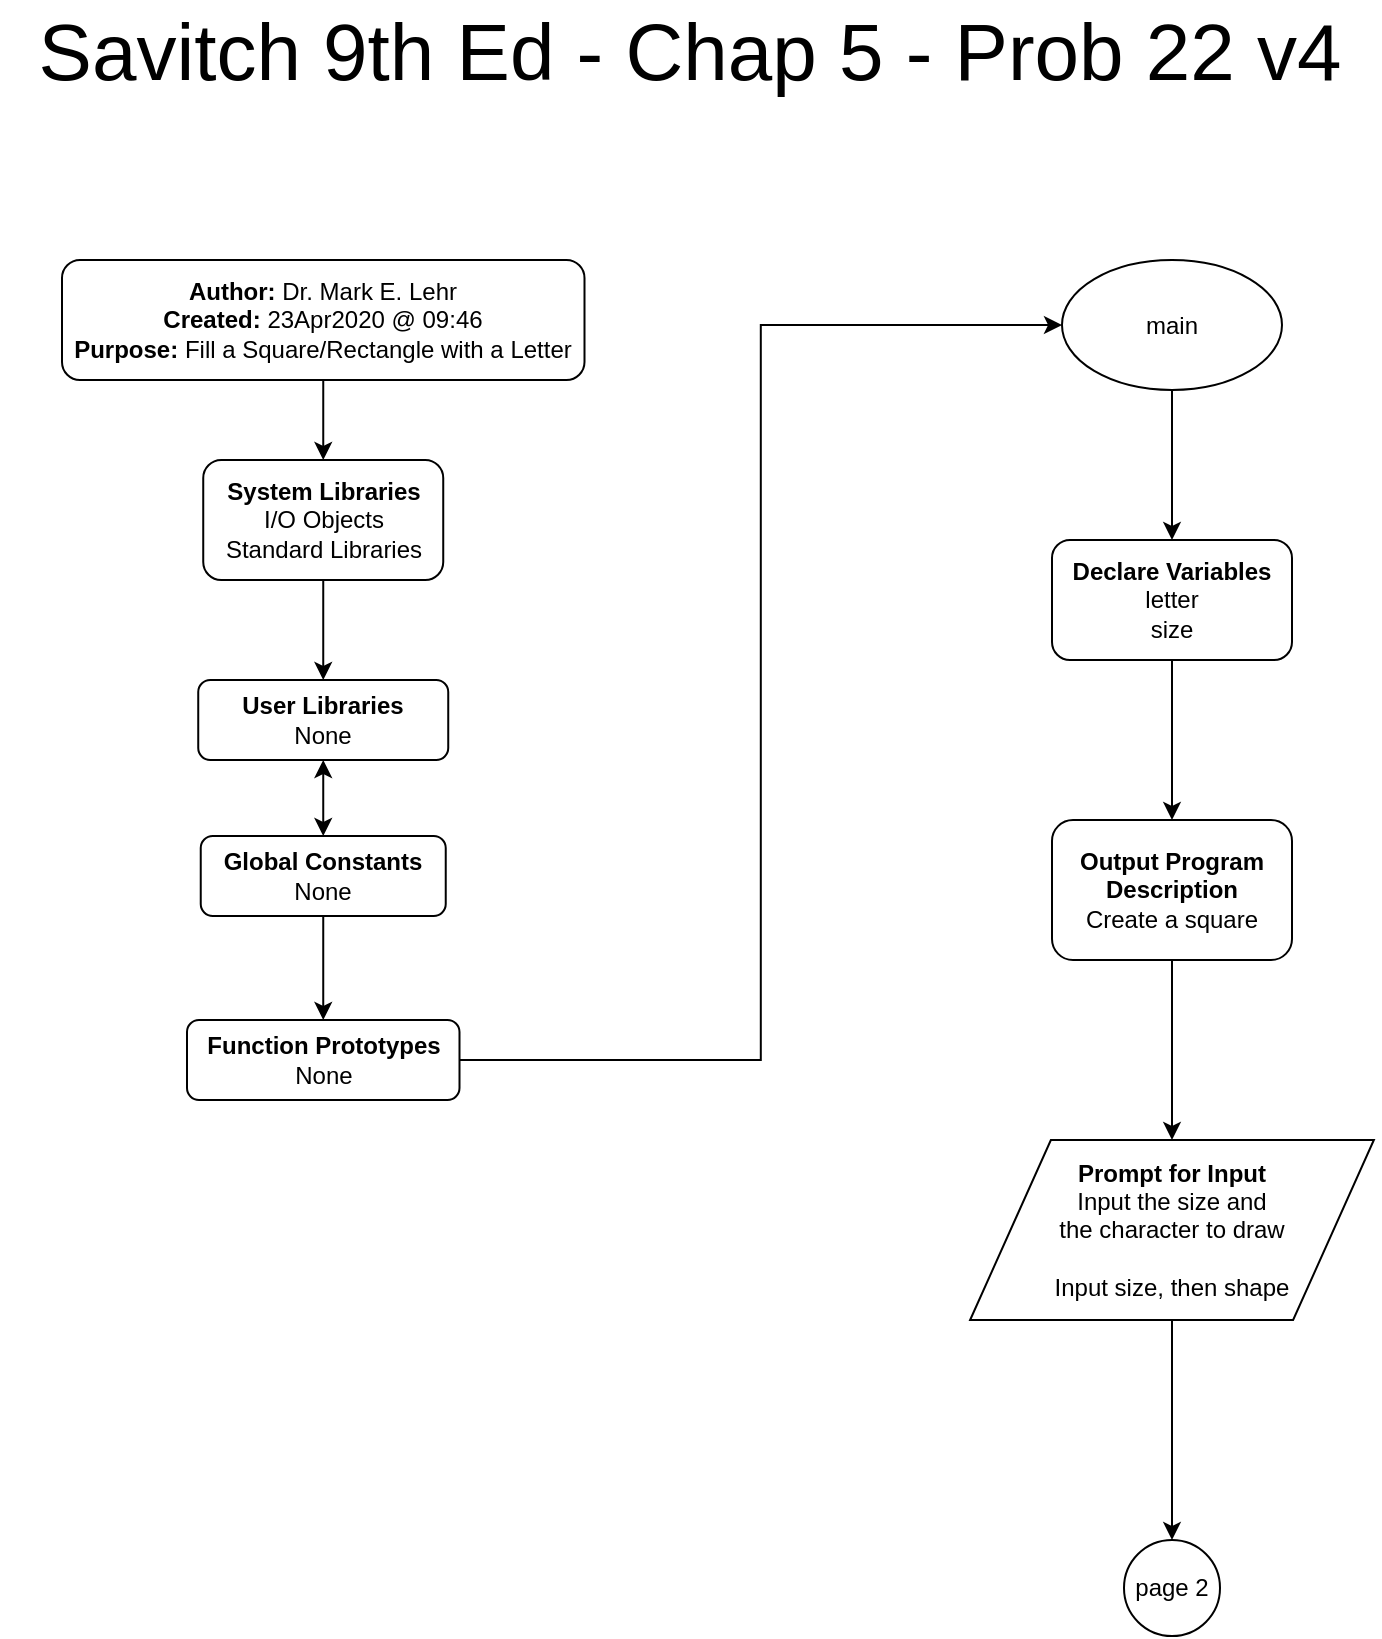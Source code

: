 <mxfile version="13.0.1" type="device" pages="2"><diagram id="C5RBs43oDa-KdzZeNtuy" name="Page-1"><mxGraphModel dx="782" dy="420" grid="1" gridSize="10" guides="1" tooltips="1" connect="1" arrows="1" fold="1" page="1" pageScale="1" pageWidth="827" pageHeight="1169" math="0" shadow="0"><root><mxCell id="WIyWlLk6GJQsqaUBKTNV-0"/><mxCell id="WIyWlLk6GJQsqaUBKTNV-1" parent="WIyWlLk6GJQsqaUBKTNV-0"/><mxCell id="WIyWlLk6GJQsqaUBKTNV-3" value="&lt;b&gt;Author:&lt;/b&gt;&amp;nbsp;Dr. Mark E. Lehr&lt;br&gt;&lt;b&gt;Created:&lt;/b&gt; 23Apr2020 @ 09:46&lt;br&gt;&lt;b&gt;Purpose:&lt;/b&gt;  Fill a Square/Rectangle with a Letter" style="rounded=1;whiteSpace=wrap;html=1;fontSize=12;glass=0;strokeWidth=1;shadow=0;" parent="WIyWlLk6GJQsqaUBKTNV-1" vertex="1"><mxGeometry x="100" y="160" width="261.25" height="60" as="geometry"/></mxCell><mxCell id="fl2uNnLdVQwuCylc_Xcv-1" value="&lt;b&gt;System Libraries&lt;/b&gt;&lt;br&gt;I/O Objects&lt;br&gt;Standard Libraries" style="rounded=1;whiteSpace=wrap;html=1;" parent="WIyWlLk6GJQsqaUBKTNV-1" vertex="1"><mxGeometry x="170.62" y="260" width="120" height="60" as="geometry"/></mxCell><mxCell id="fl2uNnLdVQwuCylc_Xcv-3" value="" style="endArrow=classic;html=1;exitX=0.5;exitY=1;exitDx=0;exitDy=0;" parent="WIyWlLk6GJQsqaUBKTNV-1" source="WIyWlLk6GJQsqaUBKTNV-3" target="fl2uNnLdVQwuCylc_Xcv-1" edge="1"><mxGeometry width="50" height="50" relative="1" as="geometry"><mxPoint x="424.37" y="310" as="sourcePoint"/><mxPoint x="474.37" y="260" as="targetPoint"/></mxGeometry></mxCell><mxCell id="fl2uNnLdVQwuCylc_Xcv-4" value="&lt;b&gt;User Libraries&lt;/b&gt;&lt;br&gt;None" style="rounded=1;whiteSpace=wrap;html=1;" parent="WIyWlLk6GJQsqaUBKTNV-1" vertex="1"><mxGeometry x="168.12" y="370" width="125" height="40" as="geometry"/></mxCell><mxCell id="fl2uNnLdVQwuCylc_Xcv-5" value="" style="endArrow=classic;html=1;exitX=0.5;exitY=1;exitDx=0;exitDy=0;entryX=0.5;entryY=0;entryDx=0;entryDy=0;" parent="WIyWlLk6GJQsqaUBKTNV-1" source="fl2uNnLdVQwuCylc_Xcv-1" target="fl2uNnLdVQwuCylc_Xcv-4" edge="1"><mxGeometry width="50" height="50" relative="1" as="geometry"><mxPoint x="424.37" y="310" as="sourcePoint"/><mxPoint x="474.37" y="260" as="targetPoint"/></mxGeometry></mxCell><mxCell id="zIoqF76Ppy6WcJSMhbmA-7" style="edgeStyle=orthogonalEdgeStyle;rounded=0;orthogonalLoop=1;jettySize=auto;html=1;exitX=0.5;exitY=1;exitDx=0;exitDy=0;entryX=0.5;entryY=0;entryDx=0;entryDy=0;" parent="WIyWlLk6GJQsqaUBKTNV-1" source="fl2uNnLdVQwuCylc_Xcv-9" target="fl2uNnLdVQwuCylc_Xcv-10" edge="1"><mxGeometry relative="1" as="geometry"/></mxCell><mxCell id="fl2uNnLdVQwuCylc_Xcv-9" value="&lt;b&gt;Global Constants&lt;/b&gt;&lt;br&gt;None" style="rounded=1;whiteSpace=wrap;html=1;" parent="WIyWlLk6GJQsqaUBKTNV-1" vertex="1"><mxGeometry x="169.37" y="448" width="122.5" height="40" as="geometry"/></mxCell><mxCell id="tcWAnGMnrXuDm72Fn4gL-2" style="edgeStyle=orthogonalEdgeStyle;rounded=0;orthogonalLoop=1;jettySize=auto;html=1;exitX=1;exitY=0.5;exitDx=0;exitDy=0;entryX=0;entryY=0.5;entryDx=0;entryDy=0;" parent="WIyWlLk6GJQsqaUBKTNV-1" source="fl2uNnLdVQwuCylc_Xcv-10" target="3tuzyJhfbLVu2jQUOBFk-0" edge="1"><mxGeometry relative="1" as="geometry"/></mxCell><mxCell id="fl2uNnLdVQwuCylc_Xcv-10" value="&lt;b&gt;Function Prototypes&lt;/b&gt;&lt;br&gt;None" style="rounded=1;whiteSpace=wrap;html=1;" parent="WIyWlLk6GJQsqaUBKTNV-1" vertex="1"><mxGeometry x="162.5" y="540" width="136.25" height="40" as="geometry"/></mxCell><mxCell id="fl2uNnLdVQwuCylc_Xcv-12" value="" style="endArrow=classic;startArrow=classic;html=1;entryX=0.5;entryY=1;entryDx=0;entryDy=0;exitX=0.5;exitY=0;exitDx=0;exitDy=0;" parent="WIyWlLk6GJQsqaUBKTNV-1" source="fl2uNnLdVQwuCylc_Xcv-9" target="fl2uNnLdVQwuCylc_Xcv-4" edge="1"><mxGeometry width="50" height="50" relative="1" as="geometry"><mxPoint x="424.37" y="250" as="sourcePoint"/><mxPoint x="474.37" y="200" as="targetPoint"/></mxGeometry></mxCell><mxCell id="tcWAnGMnrXuDm72Fn4gL-1" style="edgeStyle=orthogonalEdgeStyle;rounded=0;orthogonalLoop=1;jettySize=auto;html=1;exitX=0.5;exitY=1;exitDx=0;exitDy=0;entryX=0.5;entryY=0;entryDx=0;entryDy=0;" parent="WIyWlLk6GJQsqaUBKTNV-1" source="3tuzyJhfbLVu2jQUOBFk-0" target="3tuzyJhfbLVu2jQUOBFk-2" edge="1"><mxGeometry relative="1" as="geometry"/></mxCell><mxCell id="3tuzyJhfbLVu2jQUOBFk-0" value="main" style="ellipse;whiteSpace=wrap;html=1;" parent="WIyWlLk6GJQsqaUBKTNV-1" vertex="1"><mxGeometry x="600" y="160" width="110" height="65" as="geometry"/></mxCell><mxCell id="tcWAnGMnrXuDm72Fn4gL-4" style="edgeStyle=orthogonalEdgeStyle;rounded=0;orthogonalLoop=1;jettySize=auto;html=1;exitX=0.5;exitY=1;exitDx=0;exitDy=0;entryX=0.5;entryY=0;entryDx=0;entryDy=0;" parent="WIyWlLk6GJQsqaUBKTNV-1" source="3tuzyJhfbLVu2jQUOBFk-2" target="3tuzyJhfbLVu2jQUOBFk-5" edge="1"><mxGeometry relative="1" as="geometry"/></mxCell><mxCell id="3tuzyJhfbLVu2jQUOBFk-2" value="&lt;b&gt;Declare Variables&lt;/b&gt;&lt;br&gt;letter&lt;br&gt;size" style="rounded=1;whiteSpace=wrap;html=1;" parent="WIyWlLk6GJQsqaUBKTNV-1" vertex="1"><mxGeometry x="595" y="300" width="120" height="60" as="geometry"/></mxCell><mxCell id="tcWAnGMnrXuDm72Fn4gL-5" style="edgeStyle=orthogonalEdgeStyle;rounded=0;orthogonalLoop=1;jettySize=auto;html=1;exitX=0.5;exitY=1;exitDx=0;exitDy=0;entryX=0.5;entryY=0;entryDx=0;entryDy=0;" parent="WIyWlLk6GJQsqaUBKTNV-1" source="3tuzyJhfbLVu2jQUOBFk-5" target="3tuzyJhfbLVu2jQUOBFk-7" edge="1"><mxGeometry relative="1" as="geometry"/></mxCell><mxCell id="3tuzyJhfbLVu2jQUOBFk-5" value="&lt;b&gt;Output Program Description&lt;/b&gt;&lt;br&gt;Create a square" style="rounded=1;whiteSpace=wrap;html=1;" parent="WIyWlLk6GJQsqaUBKTNV-1" vertex="1"><mxGeometry x="595" y="440" width="120" height="70" as="geometry"/></mxCell><mxCell id="tcWAnGMnrXuDm72Fn4gL-0" style="edgeStyle=orthogonalEdgeStyle;rounded=0;orthogonalLoop=1;jettySize=auto;html=1;exitX=0.5;exitY=1;exitDx=0;exitDy=0;entryX=0.5;entryY=0;entryDx=0;entryDy=0;" parent="WIyWlLk6GJQsqaUBKTNV-1" source="3tuzyJhfbLVu2jQUOBFk-7" target="3tuzyJhfbLVu2jQUOBFk-11" edge="1"><mxGeometry relative="1" as="geometry"/></mxCell><mxCell id="3tuzyJhfbLVu2jQUOBFk-7" value="&lt;b&gt;Prompt for Input&lt;/b&gt;&lt;br&gt;Input the size and&lt;br&gt;the character to draw&lt;br&gt;&lt;br&gt;Input size, then shape" style="shape=parallelogram;perimeter=parallelogramPerimeter;whiteSpace=wrap;html=1;" parent="WIyWlLk6GJQsqaUBKTNV-1" vertex="1"><mxGeometry x="554.06" y="600" width="201.88" height="90" as="geometry"/></mxCell><mxCell id="3tuzyJhfbLVu2jQUOBFk-11" value="page 2" style="ellipse;whiteSpace=wrap;html=1;aspect=fixed;" parent="WIyWlLk6GJQsqaUBKTNV-1" vertex="1"><mxGeometry x="631" y="800" width="48" height="48" as="geometry"/></mxCell><mxCell id="zIoqF76Ppy6WcJSMhbmA-11" value="&lt;span style=&quot;font-size: 40px&quot;&gt;Savitch 9th Ed - Chap 5 - Prob 22 v4&lt;/span&gt;" style="text;html=1;strokeColor=none;fillColor=none;align=center;verticalAlign=middle;whiteSpace=wrap;rounded=0;fontSize=21;" parent="WIyWlLk6GJQsqaUBKTNV-1" vertex="1"><mxGeometry x="69" y="30" width="690" height="50" as="geometry"/></mxCell></root></mxGraphModel></diagram><diagram id="EF_Q6oBBeN2bfDyLzN-6" name="Page-2"><mxGraphModel dx="782" dy="469" grid="1" gridSize="10" guides="1" tooltips="1" connect="1" arrows="1" fold="1" page="1" pageScale="1" pageWidth="850" pageHeight="1100" math="0" shadow="0"><root><mxCell id="TDXcywqQBGzqsMUlbzcD-0"/><mxCell id="TDXcywqQBGzqsMUlbzcD-1" parent="TDXcywqQBGzqsMUlbzcD-0"/><mxCell id="9sRbtSNEpW5S0V5hcNaZ-2" style="edgeStyle=orthogonalEdgeStyle;rounded=0;orthogonalLoop=1;jettySize=auto;html=1;exitX=0.5;exitY=1;exitDx=0;exitDy=0;entryX=0.5;entryY=0;entryDx=0;entryDy=0;fontSize=12;" parent="TDXcywqQBGzqsMUlbzcD-1" source="9A167iXMRixwxKH1cMug-0" target="9sRbtSNEpW5S0V5hcNaZ-1" edge="1"><mxGeometry relative="1" as="geometry"/></mxCell><mxCell id="9A167iXMRixwxKH1cMug-0" value="page 1" style="ellipse;whiteSpace=wrap;html=1;aspect=fixed;" parent="TDXcywqQBGzqsMUlbzcD-1" vertex="1"><mxGeometry x="168" y="100" width="48" height="48" as="geometry"/></mxCell><mxCell id="GKKqVj2DeFr9wjbhwBDv-0" value="&lt;font style=&quot;font-size: 26px&quot;&gt;Making a Rectangle&lt;/font&gt;" style="text;html=1;strokeColor=none;fillColor=none;align=center;verticalAlign=middle;whiteSpace=wrap;rounded=0;fontSize=21;" parent="TDXcywqQBGzqsMUlbzcD-1" vertex="1"><mxGeometry x="290" y="10" width="243" height="50" as="geometry"/></mxCell><mxCell id="I7yonC_dBMlNKQZ8yeLF-1" style="edgeStyle=orthogonalEdgeStyle;rounded=0;orthogonalLoop=1;jettySize=auto;html=1;exitX=0.5;exitY=1;exitDx=0;exitDy=0;entryX=0.5;entryY=0;entryDx=0;entryDy=0;" edge="1" parent="TDXcywqQBGzqsMUlbzcD-1" source="9sRbtSNEpW5S0V5hcNaZ-1" target="I7yonC_dBMlNKQZ8yeLF-0"><mxGeometry relative="1" as="geometry"/></mxCell><mxCell id="9sRbtSNEpW5S0V5hcNaZ-1" value="Declare and initialize variable outside loop&lt;br&gt;rows=1" style="rounded=1;whiteSpace=wrap;html=1;fontSize=12;" parent="TDXcywqQBGzqsMUlbzcD-1" vertex="1"><mxGeometry x="132" y="190" width="120" height="60" as="geometry"/></mxCell><mxCell id="I7yonC_dBMlNKQZ8yeLF-4" style="edgeStyle=orthogonalEdgeStyle;rounded=0;orthogonalLoop=1;jettySize=auto;html=1;exitX=1;exitY=0.5;exitDx=0;exitDy=0;entryX=0.5;entryY=0;entryDx=0;entryDy=0;" edge="1" parent="TDXcywqQBGzqsMUlbzcD-1" source="9sRbtSNEpW5S0V5hcNaZ-3" target="6RJqGT1sjjap9KiogxTI-3"><mxGeometry relative="1" as="geometry"/></mxCell><mxCell id="I7yonC_dBMlNKQZ8yeLF-7" style="edgeStyle=orthogonalEdgeStyle;rounded=0;orthogonalLoop=1;jettySize=auto;html=1;exitX=0.5;exitY=1;exitDx=0;exitDy=0;" edge="1" parent="TDXcywqQBGzqsMUlbzcD-1" source="9sRbtSNEpW5S0V5hcNaZ-3" target="re6v7L47-_keRPOD0grS-8"><mxGeometry relative="1" as="geometry"/></mxCell><mxCell id="9sRbtSNEpW5S0V5hcNaZ-3" value="cols++&amp;lt;size" style="rhombus;whiteSpace=wrap;html=1;fontSize=12;" parent="TDXcywqQBGzqsMUlbzcD-1" vertex="1"><mxGeometry x="144" y="570" width="96" height="90" as="geometry"/></mxCell><mxCell id="I7yonC_dBMlNKQZ8yeLF-3" style="edgeStyle=orthogonalEdgeStyle;rounded=0;orthogonalLoop=1;jettySize=auto;html=1;exitX=0.5;exitY=1;exitDx=0;exitDy=0;entryX=0.5;entryY=0;entryDx=0;entryDy=0;" edge="1" parent="TDXcywqQBGzqsMUlbzcD-1" source="6RJqGT1sjjap9KiogxTI-3" target="9sRbtSNEpW5S0V5hcNaZ-3"><mxGeometry relative="1" as="geometry"/></mxCell><mxCell id="6RJqGT1sjjap9KiogxTI-3" value="Output&lt;br&gt;letter" style="rounded=1;whiteSpace=wrap;html=1;fontSize=12;" parent="TDXcywqQBGzqsMUlbzcD-1" vertex="1"><mxGeometry x="162" y="495" width="60" height="40" as="geometry"/></mxCell><mxCell id="re6v7L47-_keRPOD0grS-0" value="True" style="text;html=1;strokeColor=none;fillColor=none;align=center;verticalAlign=middle;whiteSpace=wrap;rounded=0;" parent="TDXcywqQBGzqsMUlbzcD-1" vertex="1"><mxGeometry x="262" y="570" width="40" height="20" as="geometry"/></mxCell><mxCell id="I7yonC_dBMlNKQZ8yeLF-8" style="edgeStyle=orthogonalEdgeStyle;rounded=0;orthogonalLoop=1;jettySize=auto;html=1;exitX=0.5;exitY=1;exitDx=0;exitDy=0;entryX=0.5;entryY=0;entryDx=0;entryDy=0;" edge="1" parent="TDXcywqQBGzqsMUlbzcD-1" source="re6v7L47-_keRPOD0grS-8" target="nj21LQCWJZlUgdPwisNI-20"><mxGeometry relative="1" as="geometry"/></mxCell><mxCell id="I7yonC_dBMlNKQZ8yeLF-15" style="edgeStyle=orthogonalEdgeStyle;rounded=0;orthogonalLoop=1;jettySize=auto;html=1;exitX=1;exitY=0.5;exitDx=0;exitDy=0;entryX=0;entryY=0.5;entryDx=0;entryDy=0;" edge="1" parent="TDXcywqQBGzqsMUlbzcD-1" source="re6v7L47-_keRPOD0grS-8" target="I7yonC_dBMlNKQZ8yeLF-14"><mxGeometry relative="1" as="geometry"/></mxCell><mxCell id="re6v7L47-_keRPOD0grS-8" value="rows&amp;lt;size" style="rhombus;whiteSpace=wrap;html=1;fontSize=12;" parent="TDXcywqQBGzqsMUlbzcD-1" vertex="1"><mxGeometry x="147" y="720" width="90" height="80" as="geometry"/></mxCell><mxCell id="I7yonC_dBMlNKQZ8yeLF-17" style="edgeStyle=orthogonalEdgeStyle;rounded=0;orthogonalLoop=1;jettySize=auto;html=1;exitX=1;exitY=0.5;exitDx=0;exitDy=0;entryX=0;entryY=0.5;entryDx=0;entryDy=0;" edge="1" parent="TDXcywqQBGzqsMUlbzcD-1" source="nj21LQCWJZlUgdPwisNI-20" target="I7yonC_dBMlNKQZ8yeLF-14"><mxGeometry relative="1" as="geometry"/></mxCell><mxCell id="nj21LQCWJZlUgdPwisNI-20" value="Output&lt;br&gt;endline" style="rounded=1;whiteSpace=wrap;html=1;fontSize=12;" parent="TDXcywqQBGzqsMUlbzcD-1" vertex="1"><mxGeometry x="162" y="870" width="60" height="60" as="geometry"/></mxCell><mxCell id="XBO6Fc40-CXtJ15c__-f-0" value="True" style="text;html=1;strokeColor=none;fillColor=none;align=center;verticalAlign=middle;whiteSpace=wrap;rounded=0;" parent="TDXcywqQBGzqsMUlbzcD-1" vertex="1"><mxGeometry x="150" y="820" width="40" height="20" as="geometry"/></mxCell><mxCell id="Oz9h2uSSNyLu8YVRj9p8-4" value="False" style="text;html=1;strokeColor=none;fillColor=none;align=center;verticalAlign=middle;whiteSpace=wrap;rounded=0;fontSize=12;" parent="TDXcywqQBGzqsMUlbzcD-1" vertex="1"><mxGeometry x="250" y="740" width="40" height="20" as="geometry"/></mxCell><mxCell id="Oz9h2uSSNyLu8YVRj9p8-5" value="False" style="text;html=1;strokeColor=none;fillColor=none;align=center;verticalAlign=middle;whiteSpace=wrap;rounded=0;fontSize=12;" parent="TDXcywqQBGzqsMUlbzcD-1" vertex="1"><mxGeometry x="148" y="670" width="40" height="20" as="geometry"/></mxCell><mxCell id="drjFAWhfeTDZTlaw6zEV-0" value="Return 0&lt;br&gt;Exit from main" style="ellipse;whiteSpace=wrap;html=1;" vertex="1" parent="TDXcywqQBGzqsMUlbzcD-1"><mxGeometry x="578" y="720" width="140" height="80" as="geometry"/></mxCell><mxCell id="I7yonC_dBMlNKQZ8yeLF-2" style="edgeStyle=orthogonalEdgeStyle;rounded=0;orthogonalLoop=1;jettySize=auto;html=1;exitX=0.5;exitY=1;exitDx=0;exitDy=0;entryX=0.5;entryY=0;entryDx=0;entryDy=0;" edge="1" parent="TDXcywqQBGzqsMUlbzcD-1" source="I7yonC_dBMlNKQZ8yeLF-0" target="6RJqGT1sjjap9KiogxTI-3"><mxGeometry relative="1" as="geometry"/></mxCell><mxCell id="I7yonC_dBMlNKQZ8yeLF-0" value="Declare and initialize variable inside loop&lt;br&gt;cols=1" style="rounded=1;whiteSpace=wrap;html=1;fontSize=12;" vertex="1" parent="TDXcywqQBGzqsMUlbzcD-1"><mxGeometry x="132" y="300" width="120" height="60" as="geometry"/></mxCell><mxCell id="I7yonC_dBMlNKQZ8yeLF-16" style="edgeStyle=orthogonalEdgeStyle;rounded=0;orthogonalLoop=1;jettySize=auto;html=1;exitX=0.5;exitY=0;exitDx=0;exitDy=0;entryX=0.5;entryY=0;entryDx=0;entryDy=0;" edge="1" parent="TDXcywqQBGzqsMUlbzcD-1" source="I7yonC_dBMlNKQZ8yeLF-14" target="6RJqGT1sjjap9KiogxTI-3"><mxGeometry relative="1" as="geometry"><Array as="points"><mxPoint x="450" y="410"/><mxPoint x="192" y="410"/></Array></mxGeometry></mxCell><mxCell id="I7yonC_dBMlNKQZ8yeLF-18" style="edgeStyle=orthogonalEdgeStyle;rounded=0;orthogonalLoop=1;jettySize=auto;html=1;exitX=1;exitY=0.5;exitDx=0;exitDy=0;entryX=0;entryY=0.5;entryDx=0;entryDy=0;" edge="1" parent="TDXcywqQBGzqsMUlbzcD-1" source="I7yonC_dBMlNKQZ8yeLF-14" target="drjFAWhfeTDZTlaw6zEV-0"><mxGeometry relative="1" as="geometry"/></mxCell><mxCell id="I7yonC_dBMlNKQZ8yeLF-14" value="cols++&amp;lt;size" style="rhombus;whiteSpace=wrap;html=1;fontSize=12;" vertex="1" parent="TDXcywqQBGzqsMUlbzcD-1"><mxGeometry x="401.5" y="715" width="96" height="90" as="geometry"/></mxCell><mxCell id="I7yonC_dBMlNKQZ8yeLF-19" value="True" style="text;html=1;strokeColor=none;fillColor=none;align=center;verticalAlign=middle;whiteSpace=wrap;rounded=0;" vertex="1" parent="TDXcywqQBGzqsMUlbzcD-1"><mxGeometry x="405" y="680" width="40" height="20" as="geometry"/></mxCell><mxCell id="I7yonC_dBMlNKQZ8yeLF-20" value="False" style="text;html=1;strokeColor=none;fillColor=none;align=center;verticalAlign=middle;whiteSpace=wrap;rounded=0;fontSize=12;" vertex="1" parent="TDXcywqQBGzqsMUlbzcD-1"><mxGeometry x="510" y="740" width="40" height="20" as="geometry"/></mxCell></root></mxGraphModel></diagram></mxfile>